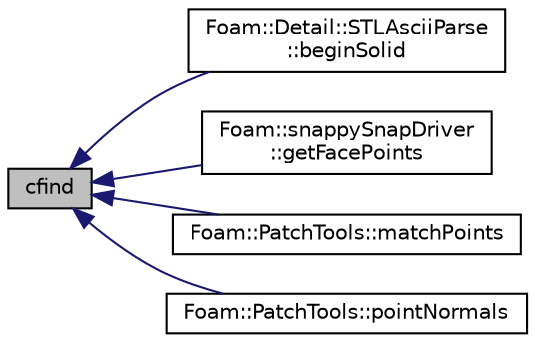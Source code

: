 digraph "cfind"
{
  bgcolor="transparent";
  edge [fontname="Helvetica",fontsize="10",labelfontname="Helvetica",labelfontsize="10"];
  node [fontname="Helvetica",fontsize="10",shape=record];
  rankdir="LR";
  Node1 [label="cfind",height=0.2,width=0.4,color="black", fillcolor="grey75", style="filled" fontcolor="black"];
  Node1 -> Node2 [dir="back",color="midnightblue",fontsize="10",style="solid",fontname="Helvetica"];
  Node2 [label="Foam::Detail::STLAsciiParse\l::beginSolid",height=0.2,width=0.4,color="black",URL="$classFoam_1_1Detail_1_1STLAsciiParse.html#a5c0f63d63a16845fd46b2c565353dede",tooltip="Action when entering &#39;solid&#39;. "];
  Node1 -> Node3 [dir="back",color="midnightblue",fontsize="10",style="solid",fontname="Helvetica"];
  Node3 [label="Foam::snappySnapDriver\l::getFacePoints",height=0.2,width=0.4,color="black",URL="$classFoam_1_1snappySnapDriver.html#ac1eb6893a0b0e56abfe36049947b7b35"];
  Node1 -> Node4 [dir="back",color="midnightblue",fontsize="10",style="solid",fontname="Helvetica"];
  Node4 [label="Foam::PatchTools::matchPoints",height=0.2,width=0.4,color="black",URL="$classFoam_1_1PatchTools.html#a53abaec4e100007300e11cedf4c5b772",tooltip="Find corresponding points on patches sharing the same points. "];
  Node1 -> Node5 [dir="back",color="midnightblue",fontsize="10",style="solid",fontname="Helvetica"];
  Node5 [label="Foam::PatchTools::pointNormals",height=0.2,width=0.4,color="black",URL="$classFoam_1_1PatchTools.html#ab60186b13b96788288ecfa924a6950d2"];
}
